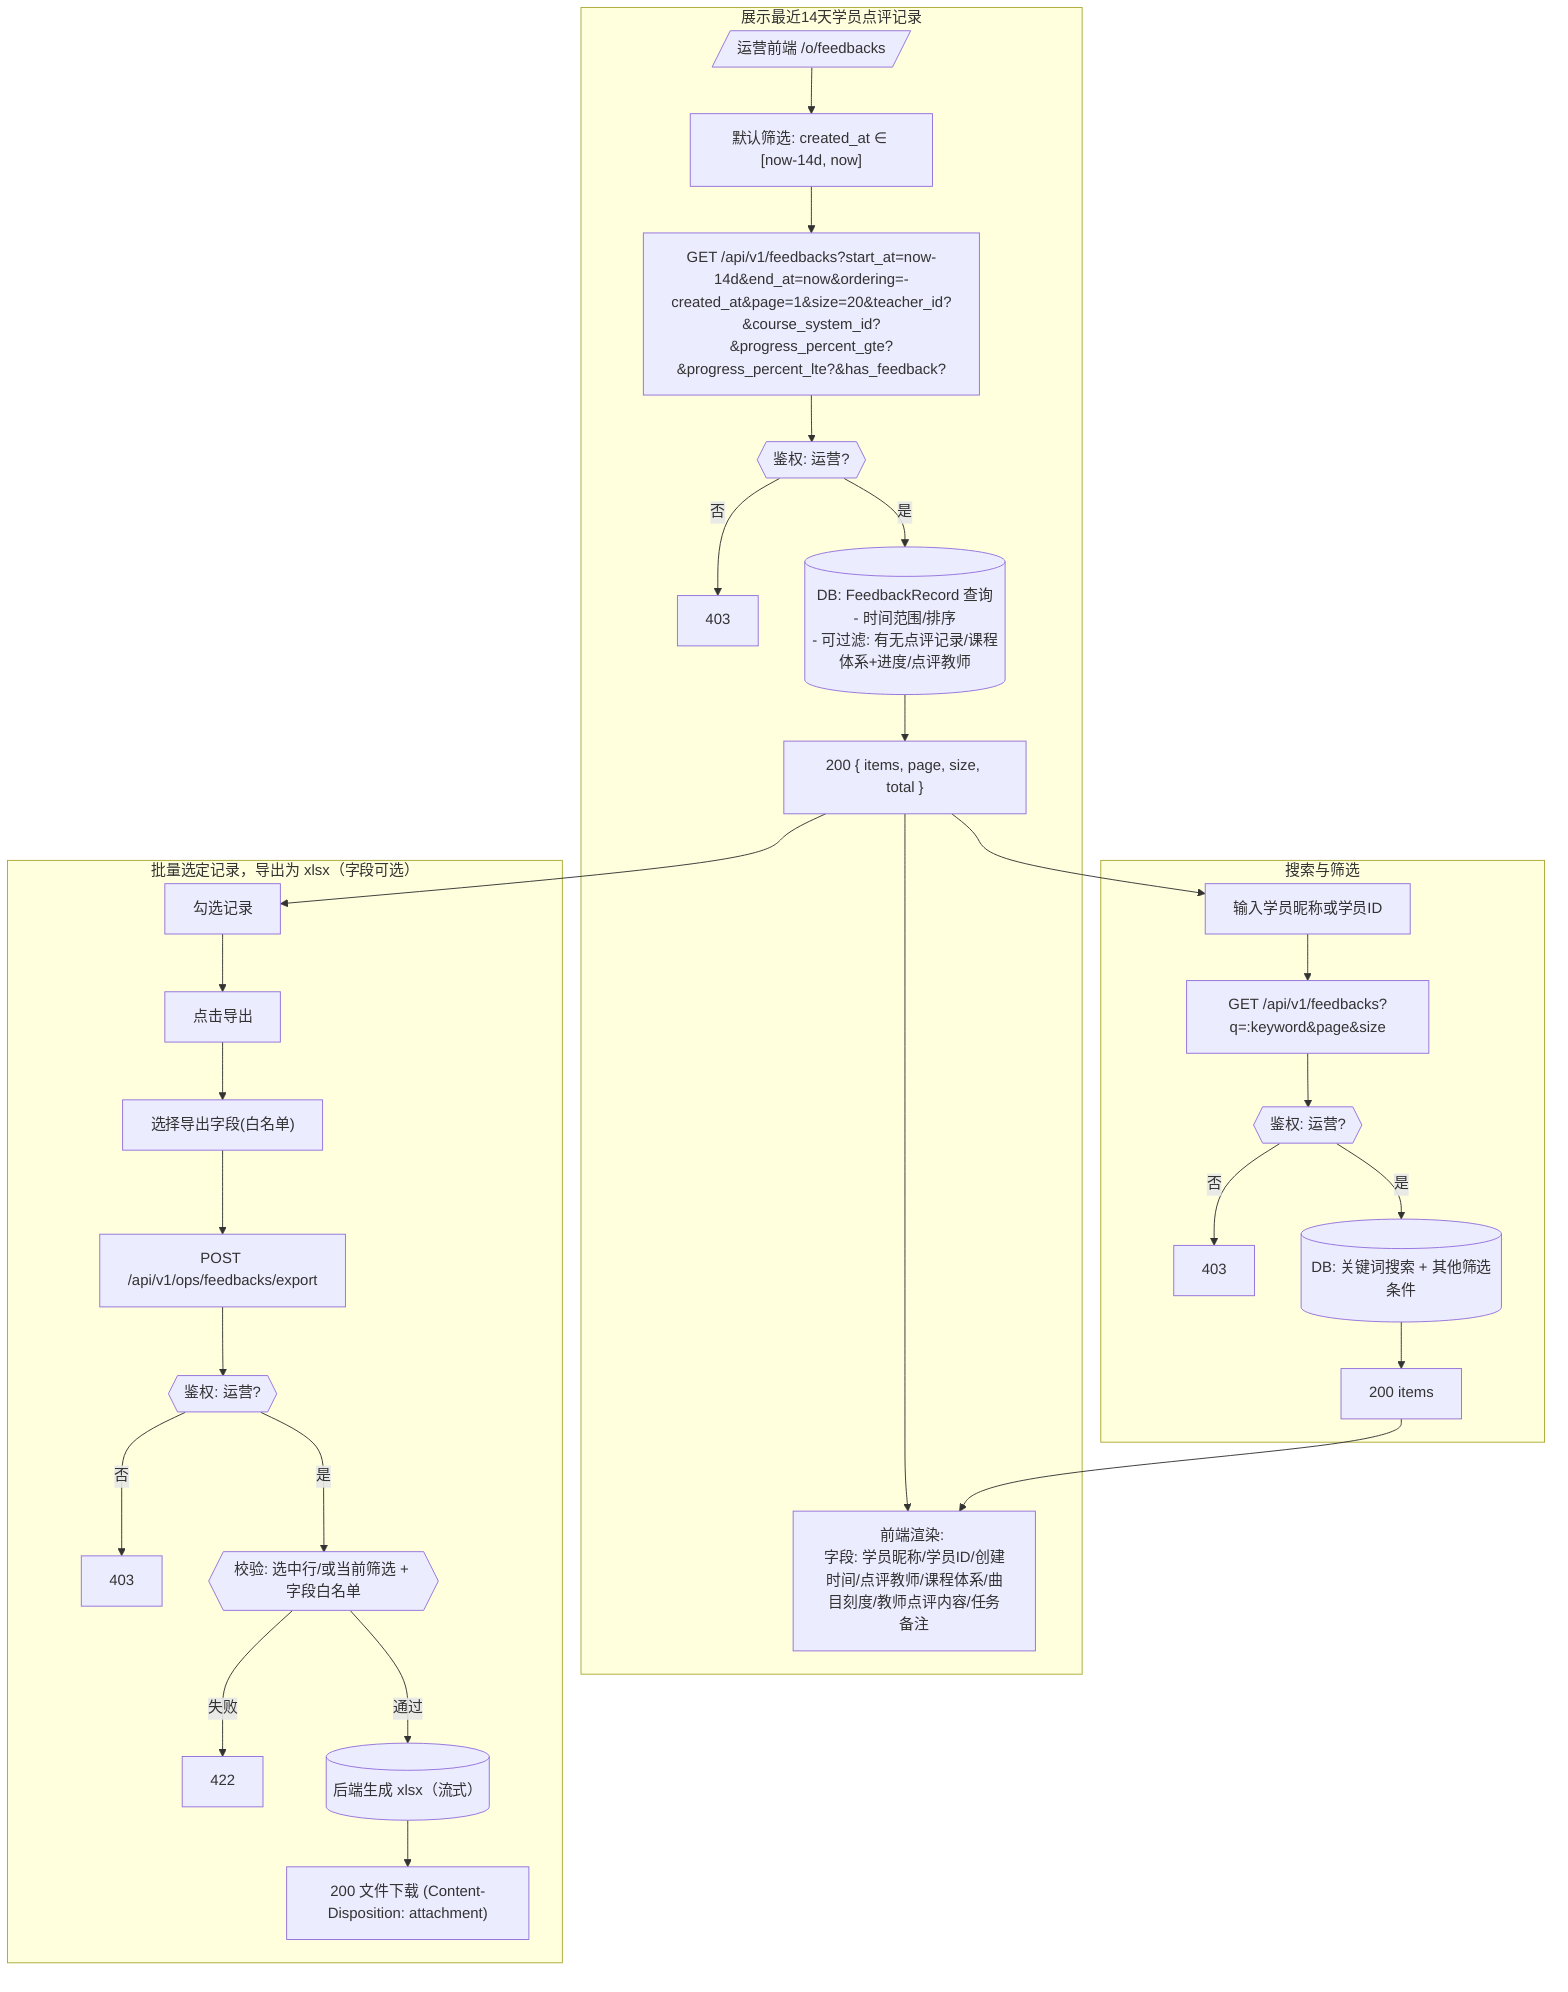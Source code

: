 flowchart TD
  subgraph List["展示最近14天学员点评记录"]
    UI_List[/"运营前端 /o/feedbacks"/]
    UI_List --> Build14d["默认筛选: created_at ∈ [now-14d, now]"]
    Build14d --> API_GET["GET /api/v1/feedbacks?start_at=now-14d&end_at=now&ordering=-created_at&page=1&size=20&teacher_id?&course_system_id?&progress_percent_gte?&progress_percent_lte?&has_feedback?"]
    API_GET --> Auth{{"鉴权: 运营?"}}
    Auth -- 否 --> E403["403"]
    Auth -- 是 --> DB_Query[("DB: FeedbackRecord 查询\n- 时间范围/排序\n- 可过滤: 有无点评记录/课程体系+进度/点评教师")]
    DB_Query --> Resp200["200 { items, page, size, total }"]
    Resp200 --> Render["前端渲染: \n字段: 学员昵称/学员ID/创建时间/点评教师/课程体系/曲目刻度/教师点评内容/任务备注"]
  end

  subgraph Search["搜索与筛选"]
    EnterSearch["输入学员昵称或学员ID"] --> API_SEARCH["GET /api/v1/feedbacks?q=:keyword&page&size"]
    API_SEARCH --> Auth2{{"鉴权: 运营?"}}
    Auth2 -- 否 --> E403b["403"]
    Auth2 -- 是 --> DB_Search[("DB: 关键词搜索 + 其他筛选条件")]
    DB_Search --> Resp200s["200 items"]
    Resp200s --> Render
  end

  subgraph Export["批量选定记录，导出为 xlsx（字段可选）"]
    SelectRows["勾选记录"] --> ClickExport["点击导出"]
    ClickExport --> ChooseFields["选择导出字段(白名单)"]
    ChooseFields --> API_EXPORT["POST /api/v1/ops/feedbacks/export"]
    API_EXPORT --> Auth3{{"鉴权: 运营?"}}
    Auth3 -- 否 --> E403c["403"]
    Auth3 -- 是 --> Validate{{"校验: 选中行/或当前筛选 + 字段白名单"}}
    Validate -- 失败 --> E422["422"]
    Validate -- 通过 --> GenXLSX[("后端生成 xlsx（流式）")]
    GenXLSX --> Resp200File["200 文件下载 (Content-Disposition: attachment)"]
  end

  Resp200 --> EnterSearch
  Resp200 --> SelectRows